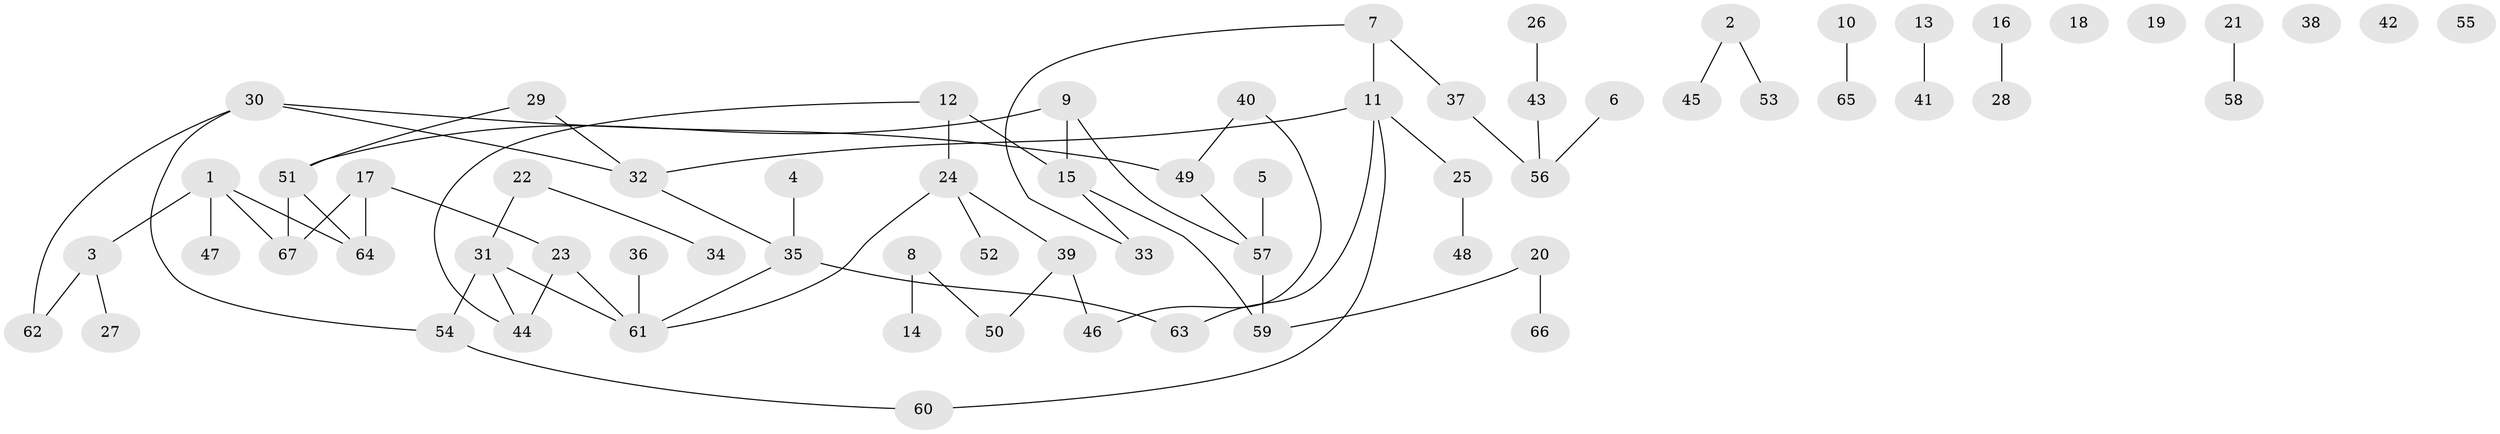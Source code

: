 // coarse degree distribution, {1: 0.30303030303030304, 0: 0.30303030303030304, 4: 0.12121212121212122, 2: 0.06060606060606061, 3: 0.12121212121212122, 6: 0.030303030303030304, 5: 0.06060606060606061}
// Generated by graph-tools (version 1.1) at 2025/43/03/04/25 21:43:12]
// undirected, 67 vertices, 70 edges
graph export_dot {
graph [start="1"]
  node [color=gray90,style=filled];
  1;
  2;
  3;
  4;
  5;
  6;
  7;
  8;
  9;
  10;
  11;
  12;
  13;
  14;
  15;
  16;
  17;
  18;
  19;
  20;
  21;
  22;
  23;
  24;
  25;
  26;
  27;
  28;
  29;
  30;
  31;
  32;
  33;
  34;
  35;
  36;
  37;
  38;
  39;
  40;
  41;
  42;
  43;
  44;
  45;
  46;
  47;
  48;
  49;
  50;
  51;
  52;
  53;
  54;
  55;
  56;
  57;
  58;
  59;
  60;
  61;
  62;
  63;
  64;
  65;
  66;
  67;
  1 -- 3;
  1 -- 47;
  1 -- 64;
  1 -- 67;
  2 -- 45;
  2 -- 53;
  3 -- 27;
  3 -- 62;
  4 -- 35;
  5 -- 57;
  6 -- 56;
  7 -- 11;
  7 -- 33;
  7 -- 37;
  8 -- 14;
  8 -- 50;
  9 -- 15;
  9 -- 51;
  9 -- 57;
  10 -- 65;
  11 -- 25;
  11 -- 32;
  11 -- 60;
  11 -- 63;
  12 -- 15;
  12 -- 24;
  12 -- 44;
  13 -- 41;
  15 -- 33;
  15 -- 59;
  16 -- 28;
  17 -- 23;
  17 -- 64;
  17 -- 67;
  20 -- 59;
  20 -- 66;
  21 -- 58;
  22 -- 31;
  22 -- 34;
  23 -- 44;
  23 -- 61;
  24 -- 39;
  24 -- 52;
  24 -- 61;
  25 -- 48;
  26 -- 43;
  29 -- 32;
  29 -- 51;
  30 -- 32;
  30 -- 49;
  30 -- 54;
  30 -- 62;
  31 -- 44;
  31 -- 54;
  31 -- 61;
  32 -- 35;
  35 -- 61;
  35 -- 63;
  36 -- 61;
  37 -- 56;
  39 -- 46;
  39 -- 50;
  40 -- 46;
  40 -- 49;
  43 -- 56;
  49 -- 57;
  51 -- 64;
  51 -- 67;
  54 -- 60;
  57 -- 59;
}
